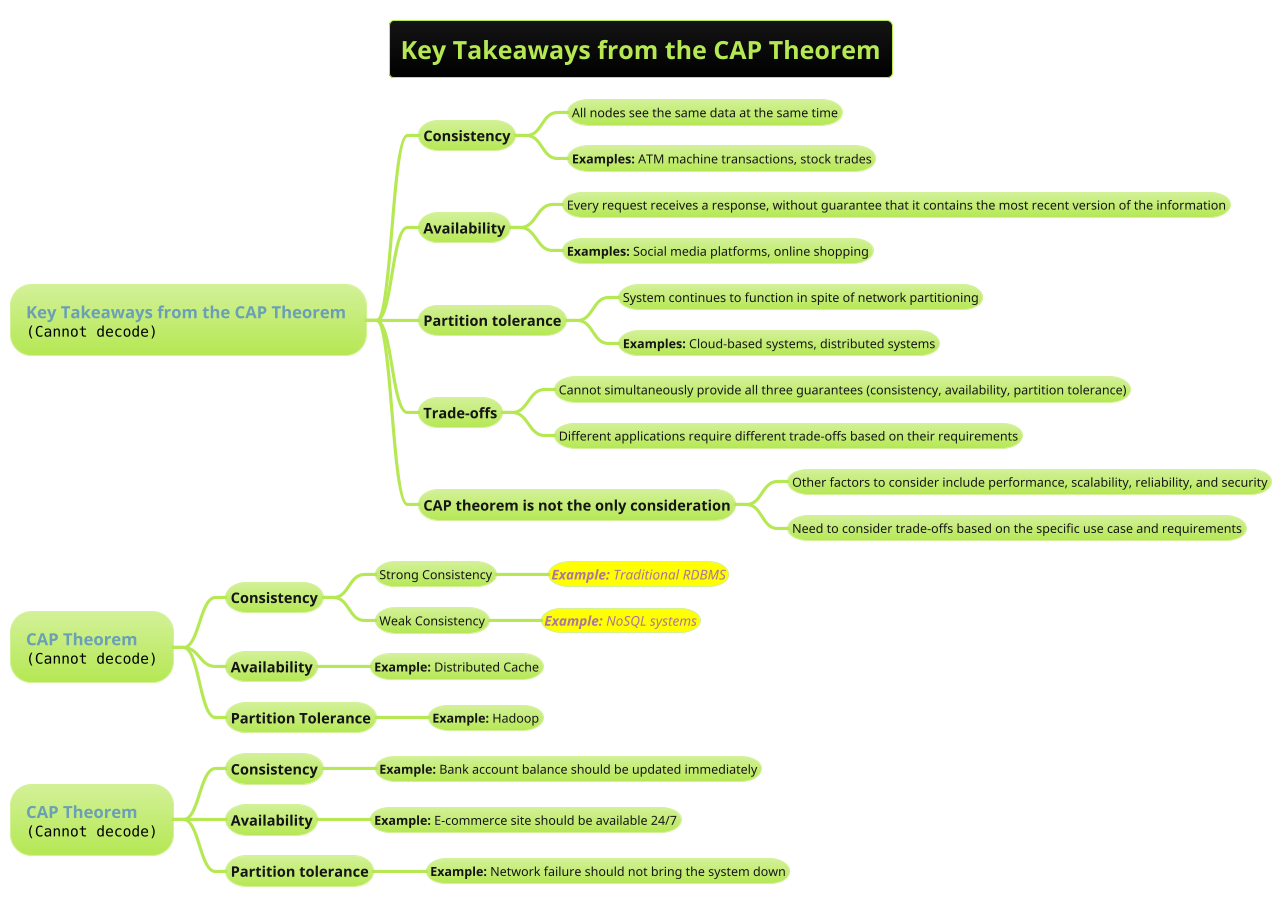 @startmindmap
title = Key Takeaways from the CAP Theorem
!theme hacker

* **Key Takeaways from the CAP Theorem** \n<img:img_4.png>
** Consistency
*** All nodes see the same data at the same time
*** **Examples:** ATM machine transactions, stock trades
** Availability
*** Every request receives a response, without guarantee that it contains the most recent version of the information
*** **Examples:** Social media platforms, online shopping
** Partition tolerance
*** System continues to function in spite of network partitioning
*** **Examples:** Cloud-based systems, distributed systems
** Trade-offs
*** Cannot simultaneously provide all three guarantees (consistency, availability, partition tolerance)
*** Different applications require different trade-offs based on their requirements
** CAP theorem is not the only consideration
*** Other factors to consider include performance, scalability, reliability, and security
*** Need to consider trade-offs based on the specific use case and requirements


* **CAP Theorem** \n<img:img_4.png>
** Consistency
*** Strong Consistency
****[#yellow] ====<size:13>**Example:** Traditional RDBMS
*** Weak Consistency
****[#yellow] ====<size:13>**Example:** NoSQL systems
** Availability
*** **Example:** Distributed Cache
** Partition Tolerance
*** **Example:** Hadoop


* **CAP Theorem** \n<img:img_4.png>
** Consistency
*** **Example:** Bank account balance should be updated immediately
** Availability
*** **Example:** E-commerce site should be available 24/7
** Partition tolerance
*** **Example:** Network failure should not bring the system down
@endmindmap
